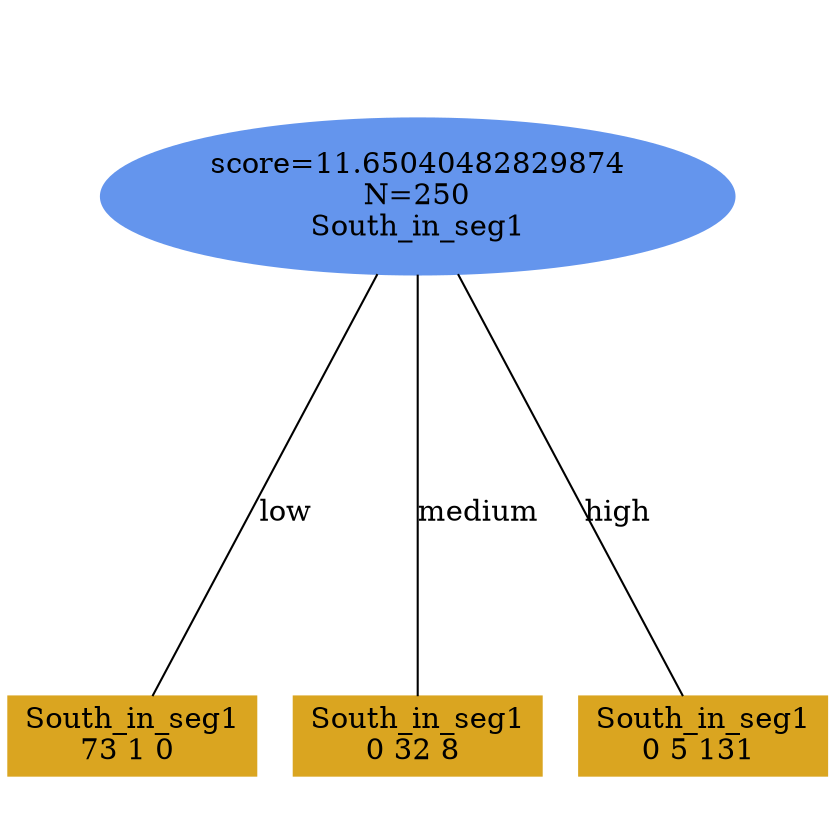 digraph "DD" {
size = "7.5,10"
ratio=1.0;
center = true;
edge [dir = none];
{ rank = same; node [shape=ellipse, style=filled, color=cornflowerblue];"4395" [label="score=11.65040482829874\nN=250\nSouth_in_seg1"];}
{ rank = same; node [shape=box, style=filled, color=goldenrod];"4396" [label="South_in_seg1\n73 1 0 "];}
{ rank = same; node [shape=box, style=filled, color=goldenrod];"4397" [label="South_in_seg1\n0 32 8 "];}
{ rank = same; node [shape=box, style=filled, color=goldenrod];"4398" [label="South_in_seg1\n0 5 131 "];}
"4395" -> "4396" [label = "low"];
"4395" -> "4397" [label = "medium"];
"4395" -> "4398" [label = "high"];

}